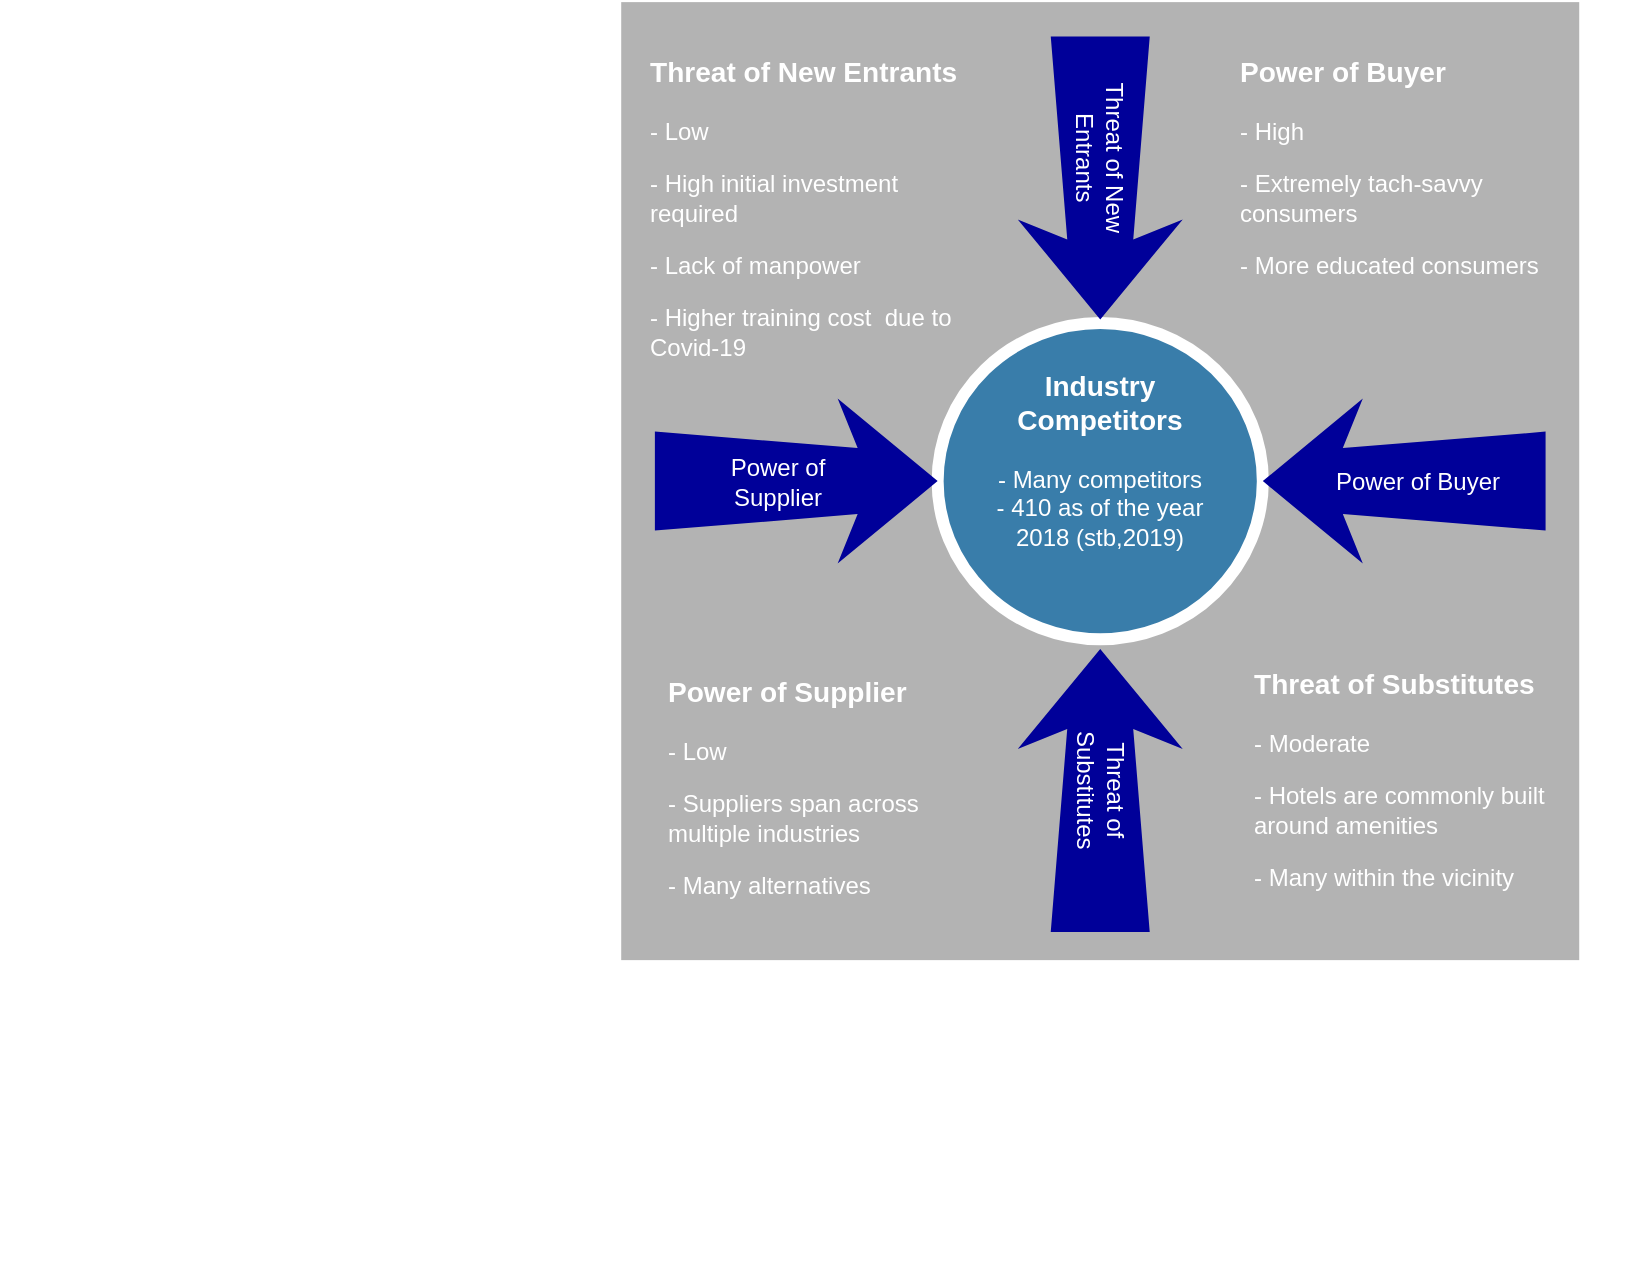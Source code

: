 <mxfile version="17.1.2" type="github">
  <diagram name="Page-1" id="12e1b939-464a-85fe-373e-61e167be1490">
    <mxGraphModel dx="1345" dy="614" grid="1" gridSize="10" guides="1" tooltips="1" connect="1" arrows="1" fold="1" page="1" pageScale="1.5" pageWidth="1169" pageHeight="826" background="none" math="0" shadow="0">
      <root>
        <mxCell id="0" />
        <mxCell id="1" parent="0" />
        <mxCell id="pBV1b_riwakL3RBZ4tGA-10" value="" style="rounded=0;whiteSpace=wrap;html=1;fontColor=#FFFFFF;strokeColor=#FFFFFF;fillColor=#B3B3B3;" vertex="1" parent="1">
          <mxGeometry x="626.11" y="176.56" width="480" height="480" as="geometry" />
        </mxCell>
        <mxCell id="60da8b9f42644d3a-4" value="Blog&lt;div&gt;Keywords&lt;/div&gt;&lt;div&gt;Social Media&lt;/div&gt;" style="text;html=1;strokeColor=none;fillColor=none;align=center;verticalAlign=middle;whiteSpace=wrap;rounded=0;shadow=0;fontSize=14;fontColor=#FFFFFF;" parent="1" vertex="1">
          <mxGeometry x="316" y="725" width="280" height="90" as="geometry" />
        </mxCell>
        <mxCell id="60da8b9f42644d3a-28" value="" style="line;strokeWidth=2;html=1;rounded=0;shadow=0;fontSize=27;align=center;fillColor=none;strokeColor=#FFFFFF;" parent="1" vertex="1">
          <mxGeometry x="896" y="705" width="240" height="10" as="geometry" />
        </mxCell>
        <mxCell id="60da8b9f42644d3a-22" value="&lt;h3&gt;&lt;p&gt;&lt;br&gt;&lt;/p&gt;&lt;/h3&gt;" style="ellipse;whiteSpace=wrap;html=1;rounded=0;shadow=0;strokeWidth=6;fontSize=14;align=center;fillColor=#397DAA;strokeColor=#FFFFFF;fontColor=#FFFFFF;" parent="1" vertex="1">
          <mxGeometry x="784.821" y="337.5" width="162.588" height="158.125" as="geometry" />
        </mxCell>
        <mxCell id="60da8b9f42644d3a-30" value="" style="html=1;shadow=0;dashed=0;align=center;verticalAlign=middle;shape=mxgraph.arrows2.stylisedArrow;dy=0.6;dx=40;notch=0;feather=0.4;rounded=0;strokeWidth=1;fontSize=27;strokeColor=none;fillColor=#000099;" parent="1" vertex="1">
          <mxGeometry x="643.44" y="375.312" width="141.381" height="82.5" as="geometry" />
        </mxCell>
        <mxCell id="pBV1b_riwakL3RBZ4tGA-1" value="" style="html=1;shadow=0;dashed=0;align=center;verticalAlign=middle;shape=mxgraph.arrows2.stylisedArrow;dy=0.6;dx=40;notch=0;feather=0.4;rounded=0;strokeWidth=1;fontSize=27;strokeColor=none;fillColor=#000099;rotation=-180;" vertex="1" parent="1">
          <mxGeometry x="947.409" y="375.312" width="141.381" height="82.5" as="geometry" />
        </mxCell>
        <mxCell id="pBV1b_riwakL3RBZ4tGA-2" value="" style="html=1;shadow=0;dashed=0;align=center;verticalAlign=middle;shape=mxgraph.arrows2.stylisedArrow;dy=0.6;dx=40;notch=0;feather=0.4;rounded=0;strokeWidth=1;fontSize=27;strokeColor=none;fillColor=#000099;rotation=-90;" vertex="1" parent="1">
          <mxGeometry x="795.425" y="530" width="141.381" height="82.5" as="geometry" />
        </mxCell>
        <mxCell id="pBV1b_riwakL3RBZ4tGA-3" value="" style="html=1;shadow=0;dashed=0;align=center;verticalAlign=middle;shape=mxgraph.arrows2.stylisedArrow;dy=0.6;dx=40;notch=0;feather=0.4;rounded=0;strokeWidth=1;fontSize=27;strokeColor=none;fillColor=#000099;rotation=90;" vertex="1" parent="1">
          <mxGeometry x="795.435" y="223.75" width="141.381" height="82.5" as="geometry" />
        </mxCell>
        <mxCell id="pBV1b_riwakL3RBZ4tGA-5" value="&lt;font color=&quot;#ffffff&quot;&gt;Power of Buyer&lt;/font&gt;" style="text;html=1;strokeColor=none;fillColor=none;align=center;verticalAlign=middle;whiteSpace=wrap;rounded=0;" vertex="1" parent="1">
          <mxGeometry x="980" y="401.56" width="90" height="30" as="geometry" />
        </mxCell>
        <mxCell id="pBV1b_riwakL3RBZ4tGA-6" value="&lt;font color=&quot;#ffffff&quot;&gt;Power of Supplier&lt;/font&gt;" style="text;html=1;strokeColor=none;fillColor=none;align=center;verticalAlign=middle;whiteSpace=wrap;rounded=0;" vertex="1" parent="1">
          <mxGeometry x="660" y="401.56" width="90" height="30" as="geometry" />
        </mxCell>
        <mxCell id="pBV1b_riwakL3RBZ4tGA-7" value="&lt;font color=&quot;#ffffff&quot;&gt;Threat of Substitutes&lt;/font&gt;" style="text;html=1;strokeColor=none;fillColor=none;align=center;verticalAlign=middle;whiteSpace=wrap;rounded=0;rotation=90;" vertex="1" parent="1">
          <mxGeometry x="821.12" y="556.25" width="90" height="30" as="geometry" />
        </mxCell>
        <mxCell id="pBV1b_riwakL3RBZ4tGA-8" value="&lt;font color=&quot;#ffffff&quot;&gt;Threat of New Entrants&lt;/font&gt;" style="text;html=1;strokeColor=none;fillColor=none;align=center;verticalAlign=middle;whiteSpace=wrap;rounded=0;rotation=90;" vertex="1" parent="1">
          <mxGeometry x="821.11" y="240" width="90" height="30" as="geometry" />
        </mxCell>
        <mxCell id="pBV1b_riwakL3RBZ4tGA-12" value="&lt;h3&gt;Power of Supplier&lt;/h3&gt;&lt;p&gt;&lt;span&gt;- Low&lt;/span&gt;&lt;br&gt;&lt;/p&gt;&lt;p&gt;- Suppliers span across multiple industries&lt;/p&gt;&lt;p&gt;- Many alternatives&lt;/p&gt;" style="text;html=1;strokeColor=none;fillColor=none;spacing=5;spacingTop=-20;whiteSpace=wrap;overflow=hidden;rounded=0;fontColor=#FFFFFF;" vertex="1" parent="1">
          <mxGeometry x="644.56" y="510" width="156.56" height="130" as="geometry" />
        </mxCell>
        <mxCell id="pBV1b_riwakL3RBZ4tGA-13" value="&lt;h3&gt;Threat of Substitutes&lt;/h3&gt;&lt;p&gt;&lt;span&gt;- Moderate&lt;/span&gt;&lt;br&gt;&lt;/p&gt;&lt;p&gt;- Hotels are commonly built around amenities&lt;/p&gt;&lt;p&gt;- Many within the vicinity&lt;/p&gt;" style="text;html=1;strokeColor=none;fillColor=none;spacing=5;spacingTop=-20;whiteSpace=wrap;overflow=hidden;rounded=0;fontColor=#FFFFFF;" vertex="1" parent="1">
          <mxGeometry x="937.72" y="506.25" width="156.56" height="130" as="geometry" />
        </mxCell>
        <mxCell id="pBV1b_riwakL3RBZ4tGA-14" value="&lt;h3&gt;Power of Buyer&lt;/h3&gt;&lt;p&gt;&lt;span&gt;- High&lt;/span&gt;&lt;/p&gt;&lt;p&gt;&lt;span&gt;- Extremely tach-savvy consumers&lt;/span&gt;&lt;/p&gt;&lt;p&gt;&lt;span&gt;- More educated consumers&lt;/span&gt;&lt;/p&gt;&lt;p&gt;&lt;span&gt;- Information and reviews are easily accessible&lt;/span&gt;&lt;/p&gt;" style="text;html=1;strokeColor=none;fillColor=none;spacing=5;spacingTop=-20;whiteSpace=wrap;overflow=hidden;rounded=0;fontColor=#FFFFFF;" vertex="1" parent="1">
          <mxGeometry x="931.12" y="200" width="163.28" height="130" as="geometry" />
        </mxCell>
        <mxCell id="pBV1b_riwakL3RBZ4tGA-15" value="&lt;h3&gt;Threat of New Entrants&lt;/h3&gt;&lt;p&gt;&lt;span&gt;- Low&lt;/span&gt;&lt;br&gt;&lt;/p&gt;&lt;p&gt;- High initial investment required&lt;/p&gt;&lt;p&gt;- Lack of manpower&lt;/p&gt;&lt;p&gt;- Higher training cost&amp;nbsp; due to Covid-19&lt;/p&gt;" style="text;html=1;strokeColor=none;fillColor=none;spacing=5;spacingTop=-20;whiteSpace=wrap;overflow=hidden;rounded=0;fontColor=#FFFFFF;" vertex="1" parent="1">
          <mxGeometry x="636.15" y="200" width="171.14" height="162.5" as="geometry" />
        </mxCell>
        <mxCell id="pBV1b_riwakL3RBZ4tGA-16" value="&lt;h3&gt;Industry Competitors&lt;/h3&gt;&lt;div&gt;- Many competitors&lt;/div&gt;&lt;div&gt;- 410 as of the year 2018 (stb,2019)&lt;/div&gt;" style="text;html=1;strokeColor=none;fillColor=none;spacing=5;spacingTop=-20;whiteSpace=wrap;overflow=hidden;rounded=0;fontColor=#FFFFFF;align=center;" vertex="1" parent="1">
          <mxGeometry x="801.12" y="356.56" width="130" height="120" as="geometry" />
        </mxCell>
      </root>
    </mxGraphModel>
  </diagram>
</mxfile>
